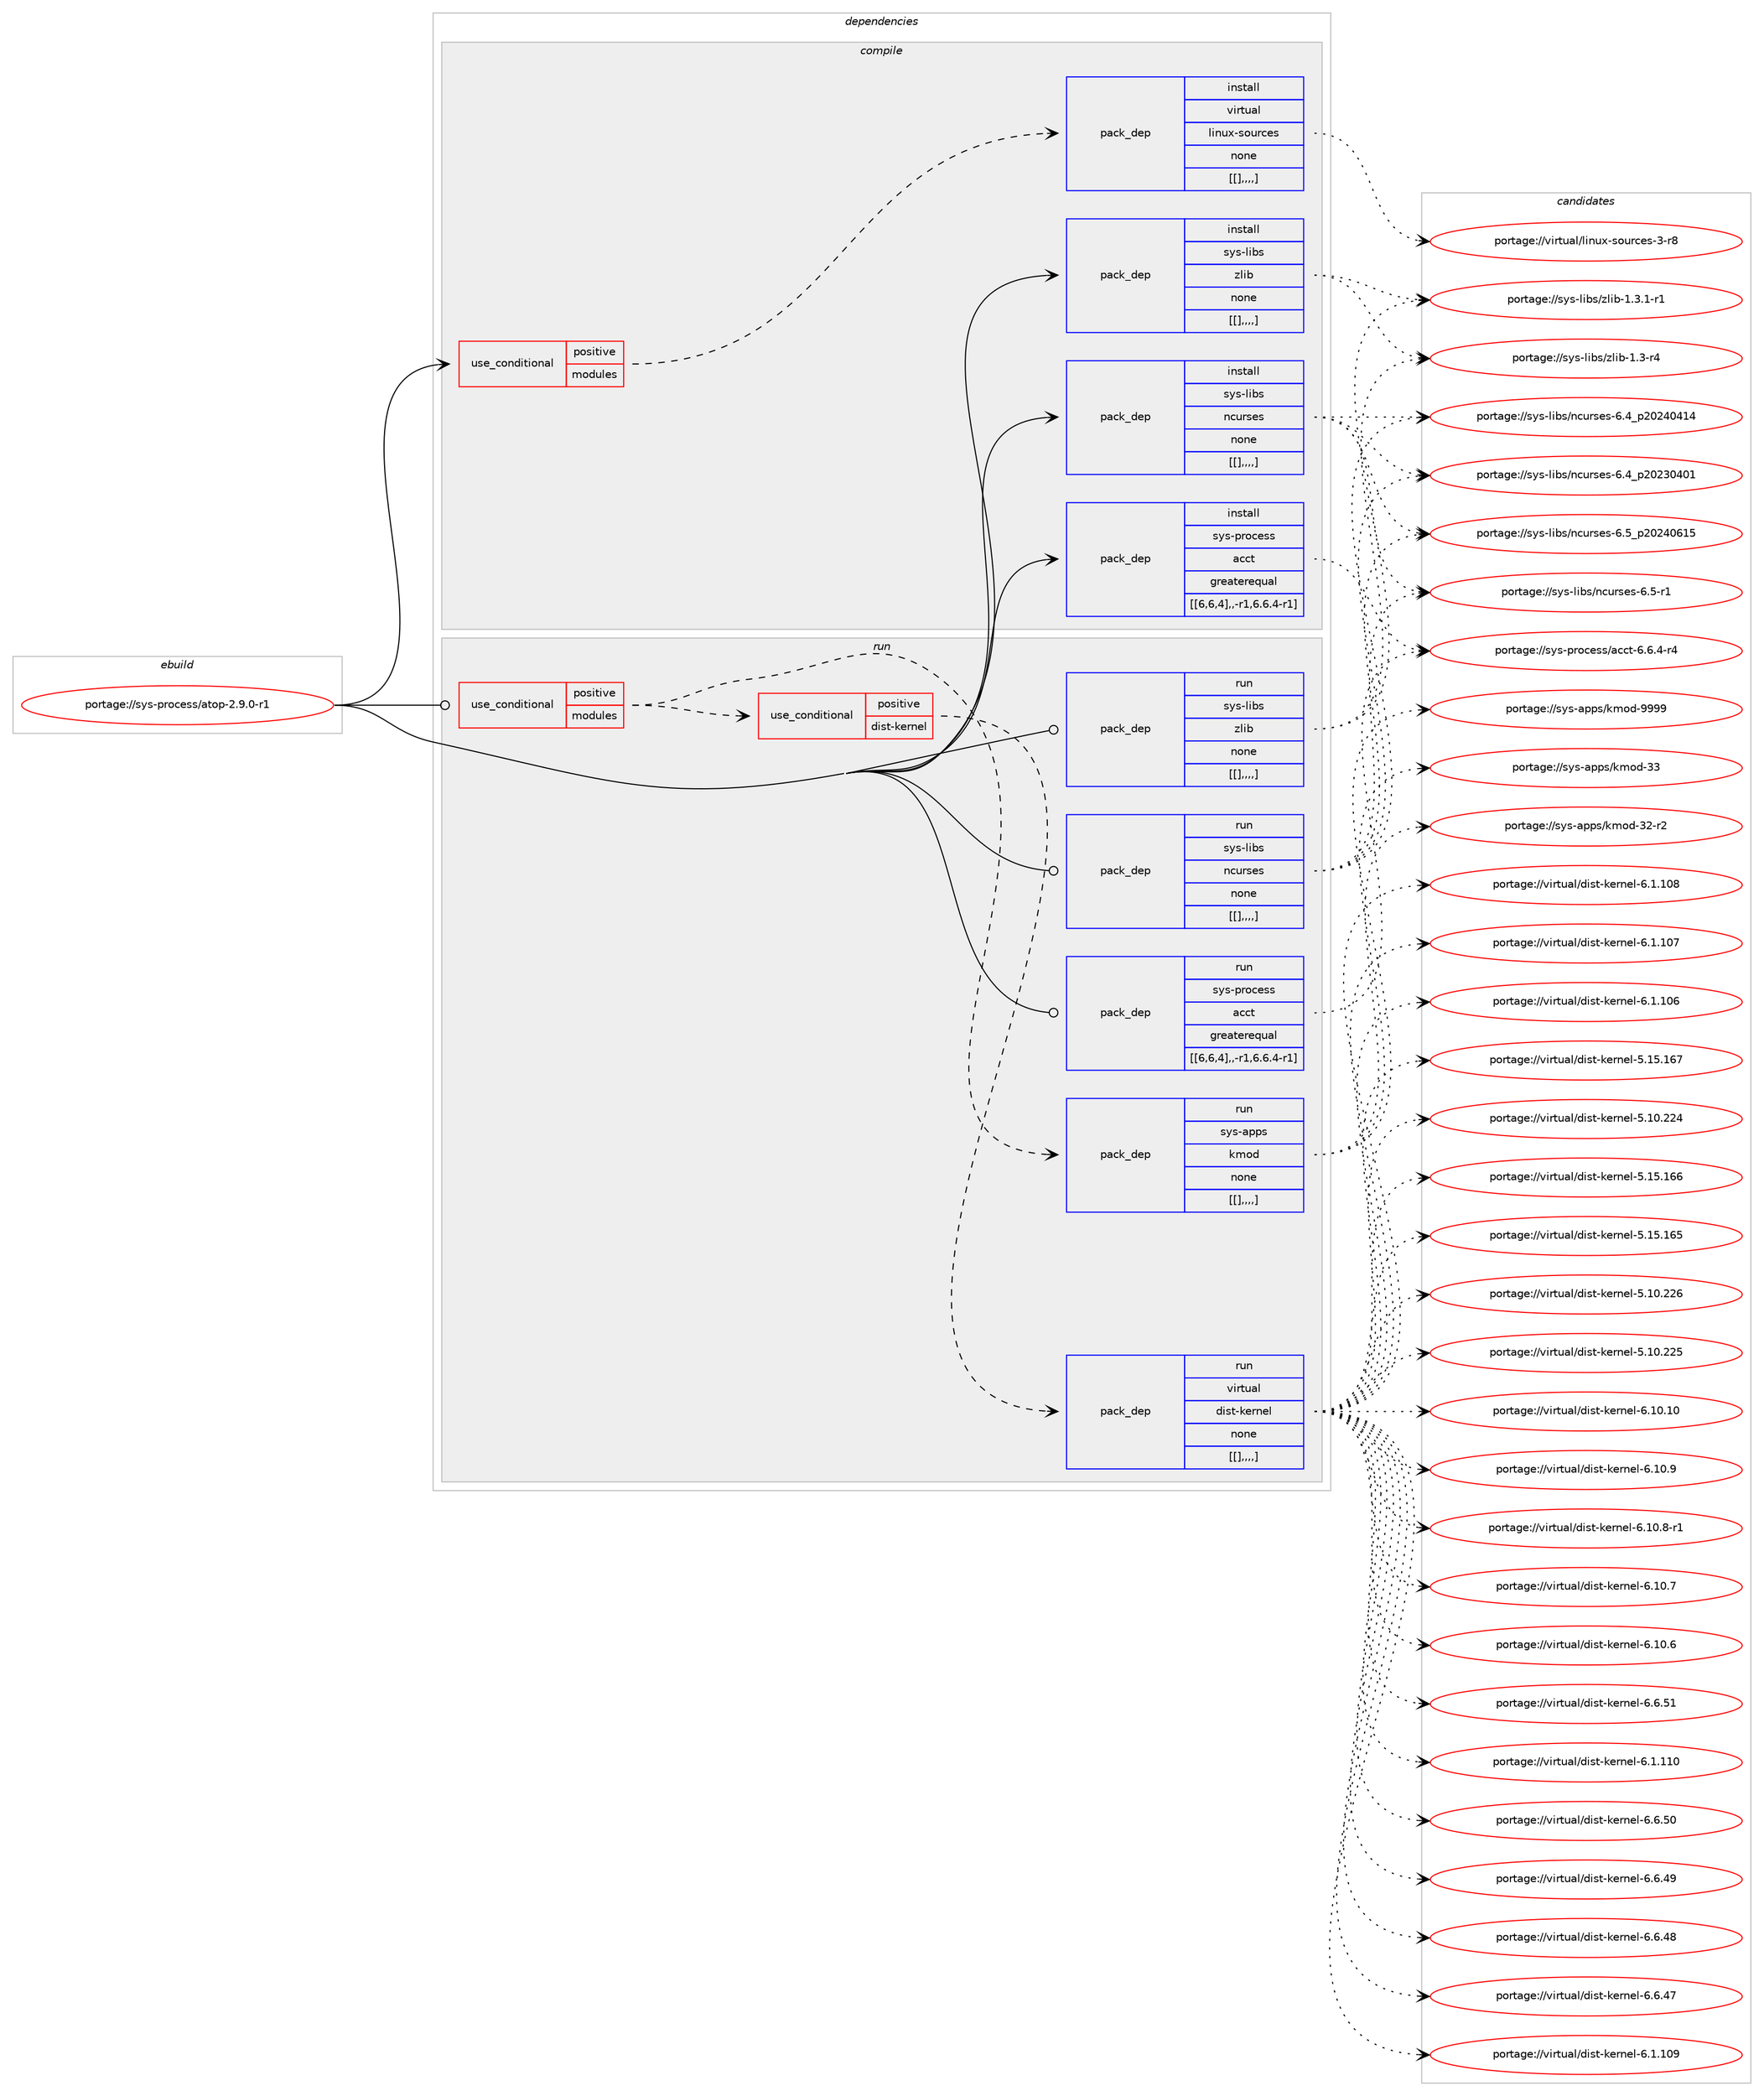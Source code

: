 digraph prolog {

# *************
# Graph options
# *************

newrank=true;
concentrate=true;
compound=true;
graph [rankdir=LR,fontname=Helvetica,fontsize=10,ranksep=1.5];#, ranksep=2.5, nodesep=0.2];
edge  [arrowhead=vee];
node  [fontname=Helvetica,fontsize=10];

# **********
# The ebuild
# **********

subgraph cluster_leftcol {
color=gray;
label=<<i>ebuild</i>>;
id [label="portage://sys-process/atop-2.9.0-r1", color=red, width=4, href="../sys-process/atop-2.9.0-r1.svg"];
}

# ****************
# The dependencies
# ****************

subgraph cluster_midcol {
color=gray;
label=<<i>dependencies</i>>;
subgraph cluster_compile {
fillcolor="#eeeeee";
style=filled;
label=<<i>compile</i>>;
subgraph cond123048 {
dependency461370 [label=<<TABLE BORDER="0" CELLBORDER="1" CELLSPACING="0" CELLPADDING="4"><TR><TD ROWSPAN="3" CELLPADDING="10">use_conditional</TD></TR><TR><TD>positive</TD></TR><TR><TD>modules</TD></TR></TABLE>>, shape=none, color=red];
subgraph pack335192 {
dependency461371 [label=<<TABLE BORDER="0" CELLBORDER="1" CELLSPACING="0" CELLPADDING="4" WIDTH="220"><TR><TD ROWSPAN="6" CELLPADDING="30">pack_dep</TD></TR><TR><TD WIDTH="110">install</TD></TR><TR><TD>virtual</TD></TR><TR><TD>linux-sources</TD></TR><TR><TD>none</TD></TR><TR><TD>[[],,,,]</TD></TR></TABLE>>, shape=none, color=blue];
}
dependency461370:e -> dependency461371:w [weight=20,style="dashed",arrowhead="vee"];
}
id:e -> dependency461370:w [weight=20,style="solid",arrowhead="vee"];
subgraph pack335193 {
dependency461372 [label=<<TABLE BORDER="0" CELLBORDER="1" CELLSPACING="0" CELLPADDING="4" WIDTH="220"><TR><TD ROWSPAN="6" CELLPADDING="30">pack_dep</TD></TR><TR><TD WIDTH="110">install</TD></TR><TR><TD>sys-libs</TD></TR><TR><TD>ncurses</TD></TR><TR><TD>none</TD></TR><TR><TD>[[],,,,]</TD></TR></TABLE>>, shape=none, color=blue];
}
id:e -> dependency461372:w [weight=20,style="solid",arrowhead="vee"];
subgraph pack335194 {
dependency461373 [label=<<TABLE BORDER="0" CELLBORDER="1" CELLSPACING="0" CELLPADDING="4" WIDTH="220"><TR><TD ROWSPAN="6" CELLPADDING="30">pack_dep</TD></TR><TR><TD WIDTH="110">install</TD></TR><TR><TD>sys-libs</TD></TR><TR><TD>zlib</TD></TR><TR><TD>none</TD></TR><TR><TD>[[],,,,]</TD></TR></TABLE>>, shape=none, color=blue];
}
id:e -> dependency461373:w [weight=20,style="solid",arrowhead="vee"];
subgraph pack335195 {
dependency461374 [label=<<TABLE BORDER="0" CELLBORDER="1" CELLSPACING="0" CELLPADDING="4" WIDTH="220"><TR><TD ROWSPAN="6" CELLPADDING="30">pack_dep</TD></TR><TR><TD WIDTH="110">install</TD></TR><TR><TD>sys-process</TD></TR><TR><TD>acct</TD></TR><TR><TD>greaterequal</TD></TR><TR><TD>[[6,6,4],,-r1,6.6.4-r1]</TD></TR></TABLE>>, shape=none, color=blue];
}
id:e -> dependency461374:w [weight=20,style="solid",arrowhead="vee"];
}
subgraph cluster_compileandrun {
fillcolor="#eeeeee";
style=filled;
label=<<i>compile and run</i>>;
}
subgraph cluster_run {
fillcolor="#eeeeee";
style=filled;
label=<<i>run</i>>;
subgraph cond123049 {
dependency461375 [label=<<TABLE BORDER="0" CELLBORDER="1" CELLSPACING="0" CELLPADDING="4"><TR><TD ROWSPAN="3" CELLPADDING="10">use_conditional</TD></TR><TR><TD>positive</TD></TR><TR><TD>modules</TD></TR></TABLE>>, shape=none, color=red];
subgraph pack335196 {
dependency461376 [label=<<TABLE BORDER="0" CELLBORDER="1" CELLSPACING="0" CELLPADDING="4" WIDTH="220"><TR><TD ROWSPAN="6" CELLPADDING="30">pack_dep</TD></TR><TR><TD WIDTH="110">run</TD></TR><TR><TD>sys-apps</TD></TR><TR><TD>kmod</TD></TR><TR><TD>none</TD></TR><TR><TD>[[],,,,]</TD></TR></TABLE>>, shape=none, color=blue];
}
dependency461375:e -> dependency461376:w [weight=20,style="dashed",arrowhead="vee"];
subgraph cond123050 {
dependency461377 [label=<<TABLE BORDER="0" CELLBORDER="1" CELLSPACING="0" CELLPADDING="4"><TR><TD ROWSPAN="3" CELLPADDING="10">use_conditional</TD></TR><TR><TD>positive</TD></TR><TR><TD>dist-kernel</TD></TR></TABLE>>, shape=none, color=red];
subgraph pack335197 {
dependency461378 [label=<<TABLE BORDER="0" CELLBORDER="1" CELLSPACING="0" CELLPADDING="4" WIDTH="220"><TR><TD ROWSPAN="6" CELLPADDING="30">pack_dep</TD></TR><TR><TD WIDTH="110">run</TD></TR><TR><TD>virtual</TD></TR><TR><TD>dist-kernel</TD></TR><TR><TD>none</TD></TR><TR><TD>[[],,,,]</TD></TR></TABLE>>, shape=none, color=blue];
}
dependency461377:e -> dependency461378:w [weight=20,style="dashed",arrowhead="vee"];
}
dependency461375:e -> dependency461377:w [weight=20,style="dashed",arrowhead="vee"];
}
id:e -> dependency461375:w [weight=20,style="solid",arrowhead="odot"];
subgraph pack335198 {
dependency461379 [label=<<TABLE BORDER="0" CELLBORDER="1" CELLSPACING="0" CELLPADDING="4" WIDTH="220"><TR><TD ROWSPAN="6" CELLPADDING="30">pack_dep</TD></TR><TR><TD WIDTH="110">run</TD></TR><TR><TD>sys-libs</TD></TR><TR><TD>ncurses</TD></TR><TR><TD>none</TD></TR><TR><TD>[[],,,,]</TD></TR></TABLE>>, shape=none, color=blue];
}
id:e -> dependency461379:w [weight=20,style="solid",arrowhead="odot"];
subgraph pack335199 {
dependency461380 [label=<<TABLE BORDER="0" CELLBORDER="1" CELLSPACING="0" CELLPADDING="4" WIDTH="220"><TR><TD ROWSPAN="6" CELLPADDING="30">pack_dep</TD></TR><TR><TD WIDTH="110">run</TD></TR><TR><TD>sys-libs</TD></TR><TR><TD>zlib</TD></TR><TR><TD>none</TD></TR><TR><TD>[[],,,,]</TD></TR></TABLE>>, shape=none, color=blue];
}
id:e -> dependency461380:w [weight=20,style="solid",arrowhead="odot"];
subgraph pack335200 {
dependency461381 [label=<<TABLE BORDER="0" CELLBORDER="1" CELLSPACING="0" CELLPADDING="4" WIDTH="220"><TR><TD ROWSPAN="6" CELLPADDING="30">pack_dep</TD></TR><TR><TD WIDTH="110">run</TD></TR><TR><TD>sys-process</TD></TR><TR><TD>acct</TD></TR><TR><TD>greaterequal</TD></TR><TR><TD>[[6,6,4],,-r1,6.6.4-r1]</TD></TR></TABLE>>, shape=none, color=blue];
}
id:e -> dependency461381:w [weight=20,style="solid",arrowhead="odot"];
}
}

# **************
# The candidates
# **************

subgraph cluster_choices {
rank=same;
color=gray;
label=<<i>candidates</i>>;

subgraph choice335192 {
color=black;
nodesep=1;
choice1181051141161179710847108105110117120451151111171149910111545514511456 [label="portage://virtual/linux-sources-3-r8", color=red, width=4,href="../virtual/linux-sources-3-r8.svg"];
dependency461371:e -> choice1181051141161179710847108105110117120451151111171149910111545514511456:w [style=dotted,weight="100"];
}
subgraph choice335193 {
color=black;
nodesep=1;
choice1151211154510810598115471109911711411510111545544653951125048505248544953 [label="portage://sys-libs/ncurses-6.5_p20240615", color=red, width=4,href="../sys-libs/ncurses-6.5_p20240615.svg"];
choice11512111545108105981154711099117114115101115455446534511449 [label="portage://sys-libs/ncurses-6.5-r1", color=red, width=4,href="../sys-libs/ncurses-6.5-r1.svg"];
choice1151211154510810598115471109911711411510111545544652951125048505248524952 [label="portage://sys-libs/ncurses-6.4_p20240414", color=red, width=4,href="../sys-libs/ncurses-6.4_p20240414.svg"];
choice1151211154510810598115471109911711411510111545544652951125048505148524849 [label="portage://sys-libs/ncurses-6.4_p20230401", color=red, width=4,href="../sys-libs/ncurses-6.4_p20230401.svg"];
dependency461372:e -> choice1151211154510810598115471109911711411510111545544653951125048505248544953:w [style=dotted,weight="100"];
dependency461372:e -> choice11512111545108105981154711099117114115101115455446534511449:w [style=dotted,weight="100"];
dependency461372:e -> choice1151211154510810598115471109911711411510111545544652951125048505248524952:w [style=dotted,weight="100"];
dependency461372:e -> choice1151211154510810598115471109911711411510111545544652951125048505148524849:w [style=dotted,weight="100"];
}
subgraph choice335194 {
color=black;
nodesep=1;
choice115121115451081059811547122108105984549465146494511449 [label="portage://sys-libs/zlib-1.3.1-r1", color=red, width=4,href="../sys-libs/zlib-1.3.1-r1.svg"];
choice11512111545108105981154712210810598454946514511452 [label="portage://sys-libs/zlib-1.3-r4", color=red, width=4,href="../sys-libs/zlib-1.3-r4.svg"];
dependency461373:e -> choice115121115451081059811547122108105984549465146494511449:w [style=dotted,weight="100"];
dependency461373:e -> choice11512111545108105981154712210810598454946514511452:w [style=dotted,weight="100"];
}
subgraph choice335195 {
color=black;
nodesep=1;
choice1151211154511211411199101115115479799991164554465446524511452 [label="portage://sys-process/acct-6.6.4-r4", color=red, width=4,href="../sys-process/acct-6.6.4-r4.svg"];
dependency461374:e -> choice1151211154511211411199101115115479799991164554465446524511452:w [style=dotted,weight="100"];
}
subgraph choice335196 {
color=black;
nodesep=1;
choice1151211154597112112115471071091111004557575757 [label="portage://sys-apps/kmod-9999", color=red, width=4,href="../sys-apps/kmod-9999.svg"];
choice115121115459711211211547107109111100455151 [label="portage://sys-apps/kmod-33", color=red, width=4,href="../sys-apps/kmod-33.svg"];
choice1151211154597112112115471071091111004551504511450 [label="portage://sys-apps/kmod-32-r2", color=red, width=4,href="../sys-apps/kmod-32-r2.svg"];
dependency461376:e -> choice1151211154597112112115471071091111004557575757:w [style=dotted,weight="100"];
dependency461376:e -> choice115121115459711211211547107109111100455151:w [style=dotted,weight="100"];
dependency461376:e -> choice1151211154597112112115471071091111004551504511450:w [style=dotted,weight="100"];
}
subgraph choice335197 {
color=black;
nodesep=1;
choice1181051141161179710847100105115116451071011141101011084554464948464948 [label="portage://virtual/dist-kernel-6.10.10", color=red, width=4,href="../virtual/dist-kernel-6.10.10.svg"];
choice11810511411611797108471001051151164510710111411010110845544649484657 [label="portage://virtual/dist-kernel-6.10.9", color=red, width=4,href="../virtual/dist-kernel-6.10.9.svg"];
choice118105114116117971084710010511511645107101114110101108455446494846564511449 [label="portage://virtual/dist-kernel-6.10.8-r1", color=red, width=4,href="../virtual/dist-kernel-6.10.8-r1.svg"];
choice11810511411611797108471001051151164510710111411010110845544649484655 [label="portage://virtual/dist-kernel-6.10.7", color=red, width=4,href="../virtual/dist-kernel-6.10.7.svg"];
choice11810511411611797108471001051151164510710111411010110845544649484654 [label="portage://virtual/dist-kernel-6.10.6", color=red, width=4,href="../virtual/dist-kernel-6.10.6.svg"];
choice11810511411611797108471001051151164510710111411010110845544654465349 [label="portage://virtual/dist-kernel-6.6.51", color=red, width=4,href="../virtual/dist-kernel-6.6.51.svg"];
choice11810511411611797108471001051151164510710111411010110845544654465348 [label="portage://virtual/dist-kernel-6.6.50", color=red, width=4,href="../virtual/dist-kernel-6.6.50.svg"];
choice11810511411611797108471001051151164510710111411010110845544654465257 [label="portage://virtual/dist-kernel-6.6.49", color=red, width=4,href="../virtual/dist-kernel-6.6.49.svg"];
choice11810511411611797108471001051151164510710111411010110845544654465256 [label="portage://virtual/dist-kernel-6.6.48", color=red, width=4,href="../virtual/dist-kernel-6.6.48.svg"];
choice11810511411611797108471001051151164510710111411010110845544654465255 [label="portage://virtual/dist-kernel-6.6.47", color=red, width=4,href="../virtual/dist-kernel-6.6.47.svg"];
choice1181051141161179710847100105115116451071011141101011084554464946494948 [label="portage://virtual/dist-kernel-6.1.110", color=red, width=4,href="../virtual/dist-kernel-6.1.110.svg"];
choice1181051141161179710847100105115116451071011141101011084554464946494857 [label="portage://virtual/dist-kernel-6.1.109", color=red, width=4,href="../virtual/dist-kernel-6.1.109.svg"];
choice1181051141161179710847100105115116451071011141101011084554464946494856 [label="portage://virtual/dist-kernel-6.1.108", color=red, width=4,href="../virtual/dist-kernel-6.1.108.svg"];
choice1181051141161179710847100105115116451071011141101011084554464946494855 [label="portage://virtual/dist-kernel-6.1.107", color=red, width=4,href="../virtual/dist-kernel-6.1.107.svg"];
choice1181051141161179710847100105115116451071011141101011084554464946494854 [label="portage://virtual/dist-kernel-6.1.106", color=red, width=4,href="../virtual/dist-kernel-6.1.106.svg"];
choice118105114116117971084710010511511645107101114110101108455346495346495455 [label="portage://virtual/dist-kernel-5.15.167", color=red, width=4,href="../virtual/dist-kernel-5.15.167.svg"];
choice118105114116117971084710010511511645107101114110101108455346495346495454 [label="portage://virtual/dist-kernel-5.15.166", color=red, width=4,href="../virtual/dist-kernel-5.15.166.svg"];
choice118105114116117971084710010511511645107101114110101108455346495346495453 [label="portage://virtual/dist-kernel-5.15.165", color=red, width=4,href="../virtual/dist-kernel-5.15.165.svg"];
choice118105114116117971084710010511511645107101114110101108455346494846505054 [label="portage://virtual/dist-kernel-5.10.226", color=red, width=4,href="../virtual/dist-kernel-5.10.226.svg"];
choice118105114116117971084710010511511645107101114110101108455346494846505053 [label="portage://virtual/dist-kernel-5.10.225", color=red, width=4,href="../virtual/dist-kernel-5.10.225.svg"];
choice118105114116117971084710010511511645107101114110101108455346494846505052 [label="portage://virtual/dist-kernel-5.10.224", color=red, width=4,href="../virtual/dist-kernel-5.10.224.svg"];
dependency461378:e -> choice1181051141161179710847100105115116451071011141101011084554464948464948:w [style=dotted,weight="100"];
dependency461378:e -> choice11810511411611797108471001051151164510710111411010110845544649484657:w [style=dotted,weight="100"];
dependency461378:e -> choice118105114116117971084710010511511645107101114110101108455446494846564511449:w [style=dotted,weight="100"];
dependency461378:e -> choice11810511411611797108471001051151164510710111411010110845544649484655:w [style=dotted,weight="100"];
dependency461378:e -> choice11810511411611797108471001051151164510710111411010110845544649484654:w [style=dotted,weight="100"];
dependency461378:e -> choice11810511411611797108471001051151164510710111411010110845544654465349:w [style=dotted,weight="100"];
dependency461378:e -> choice11810511411611797108471001051151164510710111411010110845544654465348:w [style=dotted,weight="100"];
dependency461378:e -> choice11810511411611797108471001051151164510710111411010110845544654465257:w [style=dotted,weight="100"];
dependency461378:e -> choice11810511411611797108471001051151164510710111411010110845544654465256:w [style=dotted,weight="100"];
dependency461378:e -> choice11810511411611797108471001051151164510710111411010110845544654465255:w [style=dotted,weight="100"];
dependency461378:e -> choice1181051141161179710847100105115116451071011141101011084554464946494948:w [style=dotted,weight="100"];
dependency461378:e -> choice1181051141161179710847100105115116451071011141101011084554464946494857:w [style=dotted,weight="100"];
dependency461378:e -> choice1181051141161179710847100105115116451071011141101011084554464946494856:w [style=dotted,weight="100"];
dependency461378:e -> choice1181051141161179710847100105115116451071011141101011084554464946494855:w [style=dotted,weight="100"];
dependency461378:e -> choice1181051141161179710847100105115116451071011141101011084554464946494854:w [style=dotted,weight="100"];
dependency461378:e -> choice118105114116117971084710010511511645107101114110101108455346495346495455:w [style=dotted,weight="100"];
dependency461378:e -> choice118105114116117971084710010511511645107101114110101108455346495346495454:w [style=dotted,weight="100"];
dependency461378:e -> choice118105114116117971084710010511511645107101114110101108455346495346495453:w [style=dotted,weight="100"];
dependency461378:e -> choice118105114116117971084710010511511645107101114110101108455346494846505054:w [style=dotted,weight="100"];
dependency461378:e -> choice118105114116117971084710010511511645107101114110101108455346494846505053:w [style=dotted,weight="100"];
dependency461378:e -> choice118105114116117971084710010511511645107101114110101108455346494846505052:w [style=dotted,weight="100"];
}
subgraph choice335198 {
color=black;
nodesep=1;
choice1151211154510810598115471109911711411510111545544653951125048505248544953 [label="portage://sys-libs/ncurses-6.5_p20240615", color=red, width=4,href="../sys-libs/ncurses-6.5_p20240615.svg"];
choice11512111545108105981154711099117114115101115455446534511449 [label="portage://sys-libs/ncurses-6.5-r1", color=red, width=4,href="../sys-libs/ncurses-6.5-r1.svg"];
choice1151211154510810598115471109911711411510111545544652951125048505248524952 [label="portage://sys-libs/ncurses-6.4_p20240414", color=red, width=4,href="../sys-libs/ncurses-6.4_p20240414.svg"];
choice1151211154510810598115471109911711411510111545544652951125048505148524849 [label="portage://sys-libs/ncurses-6.4_p20230401", color=red, width=4,href="../sys-libs/ncurses-6.4_p20230401.svg"];
dependency461379:e -> choice1151211154510810598115471109911711411510111545544653951125048505248544953:w [style=dotted,weight="100"];
dependency461379:e -> choice11512111545108105981154711099117114115101115455446534511449:w [style=dotted,weight="100"];
dependency461379:e -> choice1151211154510810598115471109911711411510111545544652951125048505248524952:w [style=dotted,weight="100"];
dependency461379:e -> choice1151211154510810598115471109911711411510111545544652951125048505148524849:w [style=dotted,weight="100"];
}
subgraph choice335199 {
color=black;
nodesep=1;
choice115121115451081059811547122108105984549465146494511449 [label="portage://sys-libs/zlib-1.3.1-r1", color=red, width=4,href="../sys-libs/zlib-1.3.1-r1.svg"];
choice11512111545108105981154712210810598454946514511452 [label="portage://sys-libs/zlib-1.3-r4", color=red, width=4,href="../sys-libs/zlib-1.3-r4.svg"];
dependency461380:e -> choice115121115451081059811547122108105984549465146494511449:w [style=dotted,weight="100"];
dependency461380:e -> choice11512111545108105981154712210810598454946514511452:w [style=dotted,weight="100"];
}
subgraph choice335200 {
color=black;
nodesep=1;
choice1151211154511211411199101115115479799991164554465446524511452 [label="portage://sys-process/acct-6.6.4-r4", color=red, width=4,href="../sys-process/acct-6.6.4-r4.svg"];
dependency461381:e -> choice1151211154511211411199101115115479799991164554465446524511452:w [style=dotted,weight="100"];
}
}

}
